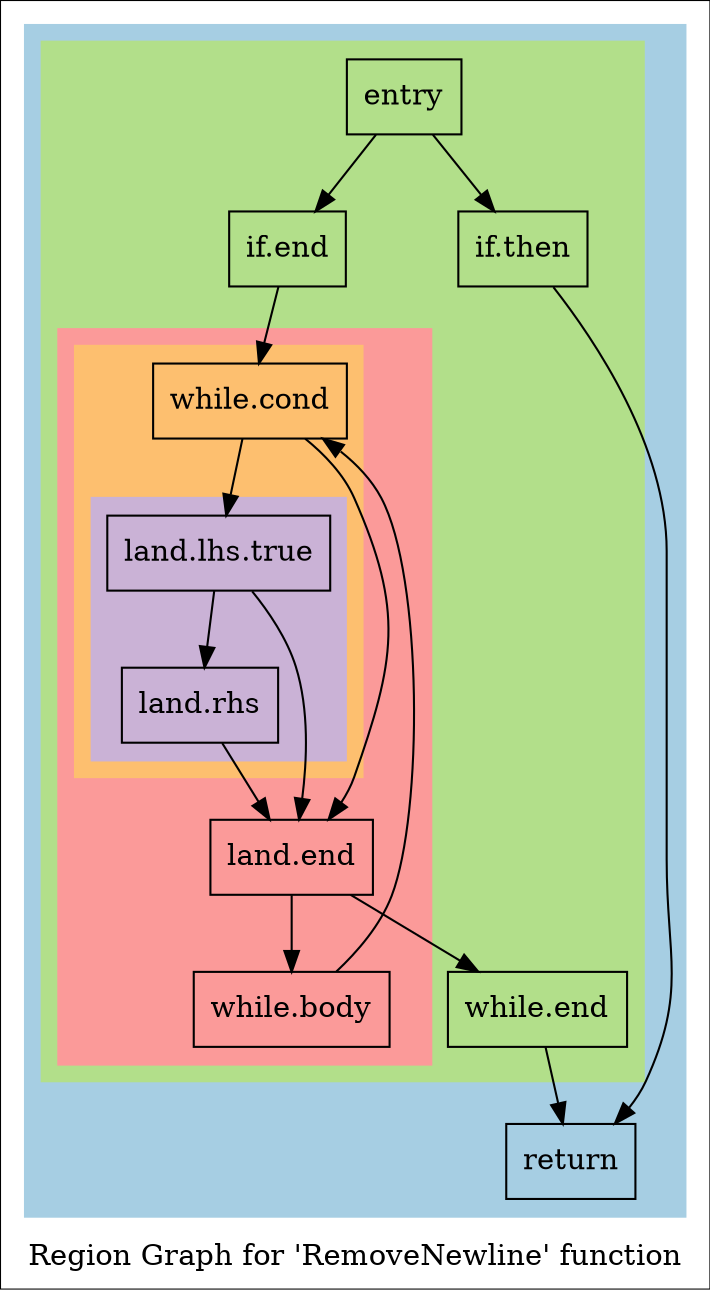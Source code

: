 digraph "Region Graph for 'RemoveNewline' function" {
	label="Region Graph for 'RemoveNewline' function";

	Node0xa07d10 [shape=record,label="{entry}"];
	Node0xa07d10 -> Node0x9a1cc0;
	Node0xa07d10 -> Node0xa0d950;
	Node0x9a1cc0 [shape=record,label="{if.then}"];
	Node0x9a1cc0 -> Node0x9b3f50;
	Node0x9b3f50 [shape=record,label="{return}"];
	Node0xa0d950 [shape=record,label="{if.end}"];
	Node0xa0d950 -> Node0x9e5bb0;
	Node0x9e5bb0 [shape=record,label="{while.cond}"];
	Node0x9e5bb0 -> Node0x9f69d0;
	Node0x9e5bb0 -> Node0x9cc280;
	Node0x9f69d0 [shape=record,label="{land.lhs.true}"];
	Node0x9f69d0 -> Node0x9a51d0;
	Node0x9f69d0 -> Node0x9cc280;
	Node0x9a51d0 [shape=record,label="{land.rhs}"];
	Node0x9a51d0 -> Node0x9cc280;
	Node0x9cc280 [shape=record,label="{land.end}"];
	Node0x9cc280 -> Node0xa0db70;
	Node0x9cc280 -> Node0x9ac8f0;
	Node0xa0db70 [shape=record,label="{while.body}"];
	Node0xa0db70 -> Node0x9e5bb0[constraint=false];
	Node0x9ac8f0 [shape=record,label="{while.end}"];
	Node0x9ac8f0 -> Node0x9b3f50;
	colorscheme = "paired12"
        subgraph cluster_0xa977c0 {
          label = "";
          style = filled;
          color = 1
          subgraph cluster_0xa63fd0 {
            label = "";
            style = filled;
            color = 3
            subgraph cluster_0xa978c0 {
              label = "";
              style = filled;
              color = 5
              subgraph cluster_0x9fb9b0 {
                label = "";
                style = filled;
                color = 7
                subgraph cluster_0xa97a40 {
                  label = "";
                  style = filled;
                  color = 9
                  Node0x9f69d0;
                  Node0x9a51d0;
                }
                Node0x9e5bb0;
              }
              Node0x9cc280;
              Node0xa0db70;
            }
            Node0xa07d10;
            Node0x9a1cc0;
            Node0xa0d950;
            Node0x9ac8f0;
          }
          Node0x9b3f50;
        }
}
